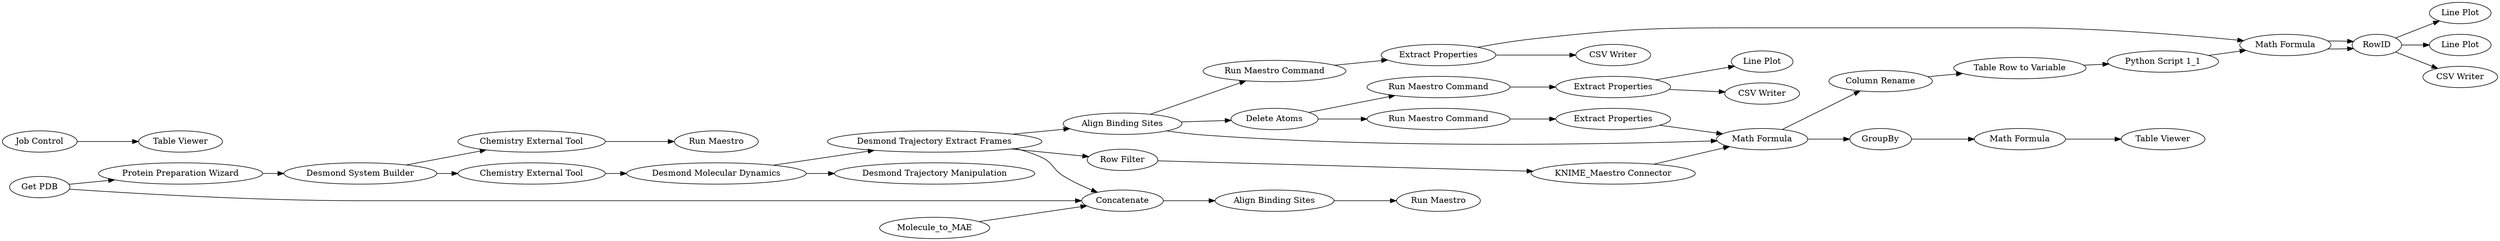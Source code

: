 digraph {
	92 [label="Get PDB"]
	94 [label="Protein Preparation Wizard"]
	247 [label="Run Maestro"]
	173 [label="Align Binding Sites"]
	245 [label=Concatenate]
	248 [label=Molecule_to_MAE]
	8390 [label="Desmond System Builder"]
	8392 [label="KNIME_Maestro Connector"]
	8393 [label="Extract Properties"]
	8394 [label="Row Filter"]
	8382 [label="Python Script 1_1"]
	8385 [label="Table Row to Variable"]
	8386 [label="Column Rename"]
	8412 [label=RowID]
	8416 [label="Math Formula"]
	8417 [label="Cell Splitter"]
	8397 [label="Math Formula"]
	8398 [label="Line Plot"]
	8399 [label="Line Plot"]
	8400 [label="Table Viewer"]
	8401 [label=GroupBy]
	8402 [label="Desmond Trajectory Extract Frames"]
	8403 [label="Line Plot"]
	8404 [label="Extract Properties"]
	8405 [label="Align Binding Sites"]
	8406 [label="Run Maestro Command"]
	8407 [label="Run Maestro Command"]
	8408 [label="Extract Properties"]
	8409 [label="Delete Atoms"]
	8411 [label="Run Maestro Command"]
	8412 [label=RowID]
	8413 [label="Desmond Trajectory Manipulation"]
	8414 [label="Run Maestro"]
	8415 [label="Chemistry External Tool"]
	8416 [label="Math Formula"]
	8417 [label="Math Formula"]
	8418 [label="Table Viewer"]
	8420 [label="Chemistry External Tool"]
	8421 [label="Job Control"]
	8422 [label="CSV Writer"]
	8423 [label="CSV Writer"]
	8424 [label="CSV Writer"]
	8426 [label="Desmond Molecular Dynamics"]
	245 -> 173
	248 -> 245
	8382 -> 8416
	8385 -> 8382
	8386 -> 8385
	8416 -> 8412
	8417 -> 8386
	92 -> 94
	92 -> 245
	94 -> 8390
	173 -> 247
	8390 -> 8415
	8390 -> 8420
	8392 -> 8417
	8393 -> 8417
	8394 -> 8392
	8412 -> 8403
	8412 -> 8422
	8397 -> 8400
	8401 -> 8397
	8402 -> 8405
	8402 -> 8394
	8402 -> 245
	8404 -> 8398
	8404 -> 8423
	8405 -> 8409
	8405 -> 8411
	8405 -> 8417
	8406 -> 8393
	8407 -> 8404
	8408 -> 8424
	8408 -> 8416
	8409 -> 8407
	8409 -> 8406
	8411 -> 8408
	8412 -> 8399
	8415 -> 8426
	8416 -> 8412
	8417 -> 8401
	8420 -> 8414
	8421 -> 8418
	8426 -> 8413
	8426 -> 8402
	rankdir=LR
}
